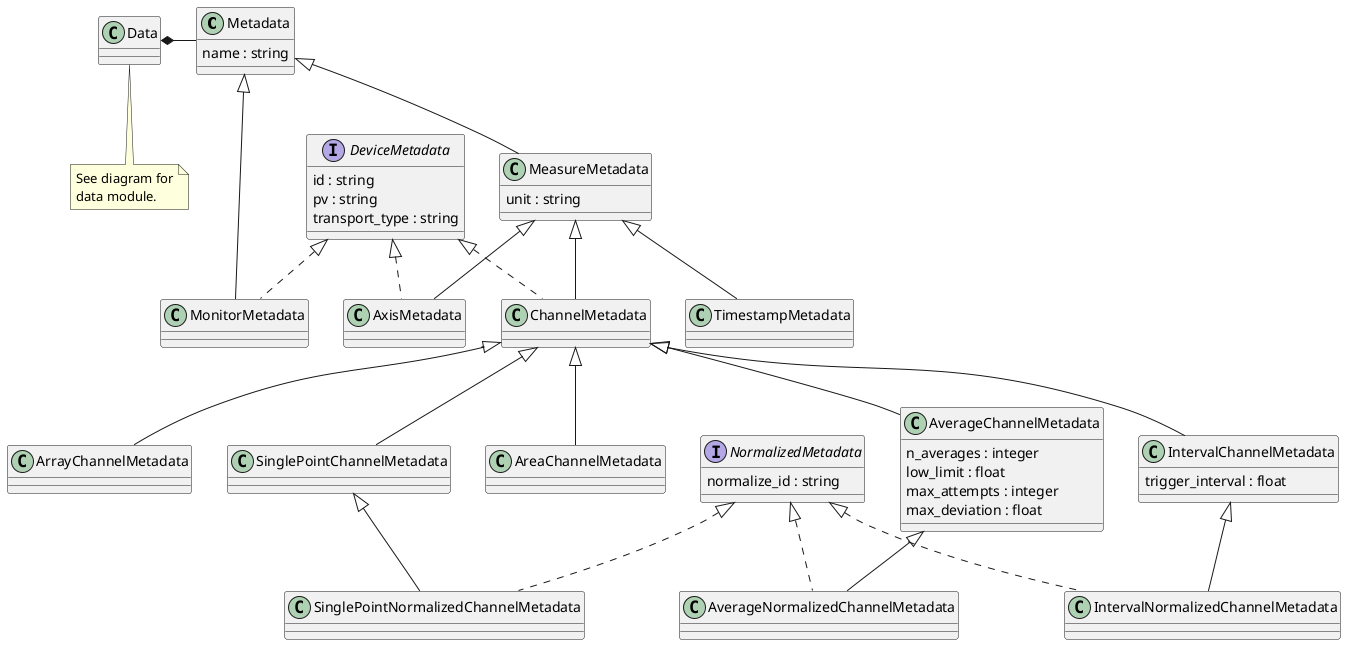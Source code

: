 @startuml

class Metadata {
    name : string
}

class Data {
}
note bottom: See diagram for\ndata module.

interface DeviceMetadata {
    id : string
    pv : string
    transport_type : string
}

class MeasureMetadata extends Metadata {
    unit : string
}

class MonitorMetadata extends Metadata implements DeviceMetadata {
}

class AxisMetadata extends MeasureMetadata implements DeviceMetadata  {
}

class ChannelMetadata extends MeasureMetadata implements DeviceMetadata  {
}

class TimestampMetadata extends MeasureMetadata {
}

class SinglePointChannelMetadata extends ChannelMetadata {}

class AverageChannelMetadata extends ChannelMetadata {
    n_averages : integer
    low_limit : float
    max_attempts : integer
    max_deviation : float
}

class IntervalChannelMetadata extends ChannelMetadata {
    trigger_interval : float
}

class ArrayChannelMetadata extends ChannelMetadata {
}

class AreaChannelMetadata extends ChannelMetadata {
}

Data *- Metadata

interface NormalizedMetadata {
    normalize_id : string
}

class SinglePointNormalizedChannelMetadata extends SinglePointChannelMetadata implements NormalizedMetadata {}

class AverageNormalizedChannelMetadata extends AverageChannelMetadata implements NormalizedMetadata {}

class IntervalNormalizedChannelMetadata extends IntervalChannelMetadata implements NormalizedMetadata {}

@enduml

